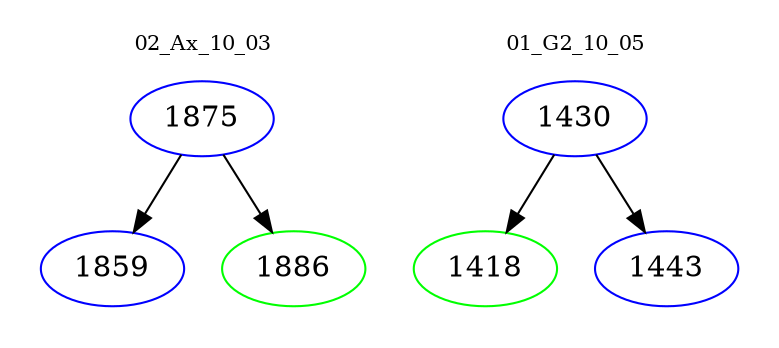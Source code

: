 digraph{
subgraph cluster_0 {
color = white
label = "02_Ax_10_03";
fontsize=10;
T0_1875 [label="1875", color="blue"]
T0_1875 -> T0_1859 [color="black"]
T0_1859 [label="1859", color="blue"]
T0_1875 -> T0_1886 [color="black"]
T0_1886 [label="1886", color="green"]
}
subgraph cluster_1 {
color = white
label = "01_G2_10_05";
fontsize=10;
T1_1430 [label="1430", color="blue"]
T1_1430 -> T1_1418 [color="black"]
T1_1418 [label="1418", color="green"]
T1_1430 -> T1_1443 [color="black"]
T1_1443 [label="1443", color="blue"]
}
}
